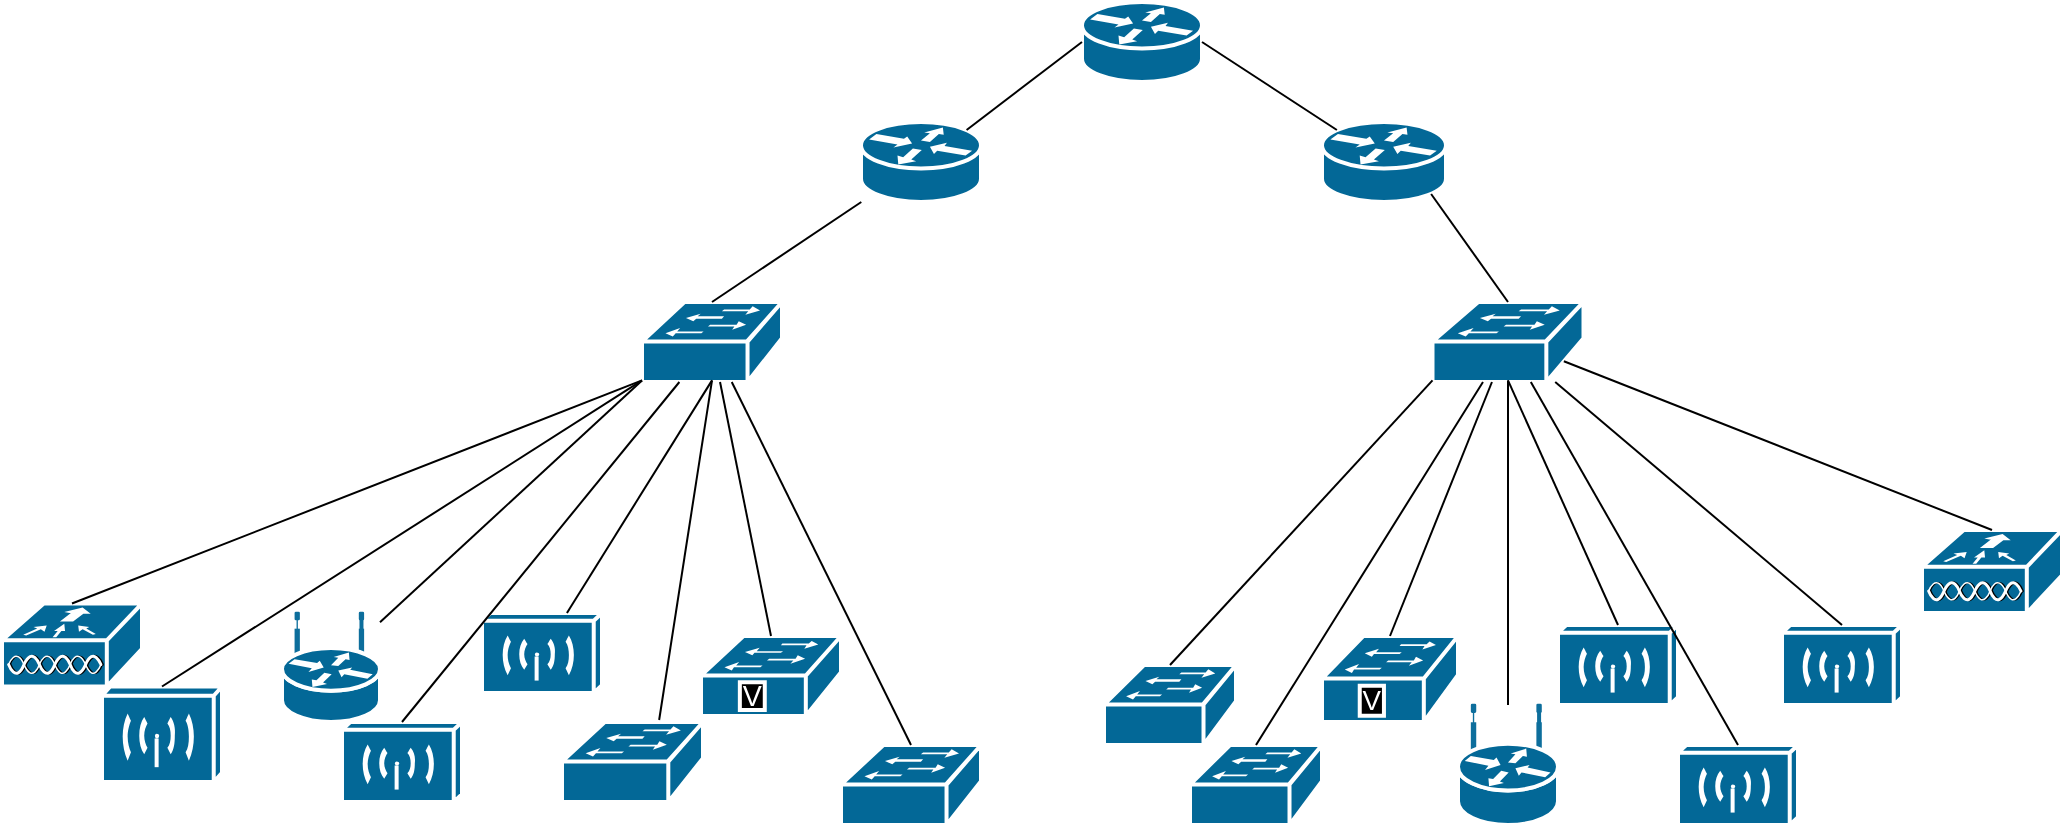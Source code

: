 <mxfile version="20.8.16" type="device"><diagram name="Página-1" id="PEqotRCipTvhbxz2Ma2h"><mxGraphModel dx="2103" dy="654" grid="1" gridSize="10" guides="1" tooltips="1" connect="1" arrows="1" fold="1" page="1" pageScale="1" pageWidth="827" pageHeight="1169" math="0" shadow="0"><root><mxCell id="0"/><mxCell id="1" parent="0"/><mxCell id="b5_8vH6ryHQqNmLfduHx-4" value="" style="shape=mxgraph.cisco.routers.router;sketch=0;html=1;pointerEvents=1;dashed=0;fillColor=#036897;strokeColor=#ffffff;strokeWidth=2;verticalLabelPosition=bottom;verticalAlign=top;align=center;outlineConnect=0;" parent="1" vertex="1"><mxGeometry x="370" y="20" width="60" height="40" as="geometry"/></mxCell><mxCell id="b5_8vH6ryHQqNmLfduHx-5" value="" style="shape=mxgraph.cisco.routers.router;sketch=0;html=1;pointerEvents=1;dashed=0;fillColor=#036897;strokeColor=#ffffff;strokeWidth=2;verticalLabelPosition=bottom;verticalAlign=top;align=center;outlineConnect=0;" parent="1" vertex="1"><mxGeometry x="259.5" y="80" width="60" height="40" as="geometry"/></mxCell><mxCell id="b5_8vH6ryHQqNmLfduHx-6" value="" style="shape=mxgraph.cisco.routers.router;sketch=0;html=1;pointerEvents=1;dashed=0;fillColor=#036897;strokeColor=#ffffff;strokeWidth=2;verticalLabelPosition=bottom;verticalAlign=top;align=center;outlineConnect=0;" parent="1" vertex="1"><mxGeometry x="490" y="80" width="62" height="40" as="geometry"/></mxCell><mxCell id="b5_8vH6ryHQqNmLfduHx-7" value="" style="shape=mxgraph.cisco.routers.wireless_router;sketch=0;html=1;pointerEvents=1;dashed=0;fillColor=#036897;strokeColor=#ffffff;strokeWidth=2;verticalLabelPosition=bottom;verticalAlign=top;align=center;outlineConnect=0;" parent="1" vertex="1"><mxGeometry x="558" y="371.5" width="50" height="60" as="geometry"/></mxCell><mxCell id="b5_8vH6ryHQqNmLfduHx-8" value="" style="shape=mxgraph.cisco.routers.wireless_router;sketch=0;html=1;pointerEvents=1;dashed=0;fillColor=#036897;strokeColor=#ffffff;strokeWidth=2;verticalLabelPosition=bottom;verticalAlign=top;align=center;outlineConnect=0;" parent="1" vertex="1"><mxGeometry x="-30" y="325.5" width="49" height="54.5" as="geometry"/></mxCell><mxCell id="b5_8vH6ryHQqNmLfduHx-9" value="" style="shape=mxgraph.cisco.switches.voice_switch;sketch=0;html=1;pointerEvents=1;dashed=0;fillColor=#036897;strokeColor=#ffffff;strokeWidth=2;verticalLabelPosition=bottom;verticalAlign=top;align=center;outlineConnect=0;" parent="1" vertex="1"><mxGeometry x="490" y="337" width="68" height="43" as="geometry"/></mxCell><mxCell id="b5_8vH6ryHQqNmLfduHx-10" value="" style="shape=mxgraph.cisco.switches.voice_switch;sketch=0;html=1;pointerEvents=1;dashed=0;fillColor=#036897;strokeColor=#ffffff;strokeWidth=2;verticalLabelPosition=bottom;verticalAlign=top;align=center;outlineConnect=0;" parent="1" vertex="1"><mxGeometry x="179.5" y="337" width="70" height="40" as="geometry"/></mxCell><mxCell id="b5_8vH6ryHQqNmLfduHx-11" value="" style="shape=mxgraph.cisco.switches.workgroup_switch;sketch=0;html=1;pointerEvents=1;dashed=0;fillColor=#036897;strokeColor=#ffffff;strokeWidth=2;verticalLabelPosition=bottom;verticalAlign=top;align=center;outlineConnect=0;" parent="1" vertex="1"><mxGeometry x="150" y="170" width="70" height="40" as="geometry"/></mxCell><mxCell id="b5_8vH6ryHQqNmLfduHx-12" value="" style="shape=mxgraph.cisco.switches.workgroup_switch;sketch=0;html=1;pointerEvents=1;dashed=0;fillColor=#036897;strokeColor=#ffffff;strokeWidth=2;verticalLabelPosition=bottom;verticalAlign=top;align=center;outlineConnect=0;" parent="1" vertex="1"><mxGeometry x="545.25" y="170" width="75.5" height="40" as="geometry"/></mxCell><mxCell id="b5_8vH6ryHQqNmLfduHx-13" value="" style="shape=mxgraph.cisco.switches.workgroup_switch;sketch=0;html=1;pointerEvents=1;dashed=0;fillColor=#036897;strokeColor=#ffffff;strokeWidth=2;verticalLabelPosition=bottom;verticalAlign=top;align=center;outlineConnect=0;" parent="1" vertex="1"><mxGeometry x="381" y="351.5" width="66" height="40" as="geometry"/></mxCell><mxCell id="b5_8vH6ryHQqNmLfduHx-14" value="" style="shape=mxgraph.cisco.switches.workgroup_switch;sketch=0;html=1;pointerEvents=1;dashed=0;fillColor=#036897;strokeColor=#ffffff;strokeWidth=2;verticalLabelPosition=bottom;verticalAlign=top;align=center;outlineConnect=0;" parent="1" vertex="1"><mxGeometry x="249.5" y="391.5" width="70" height="40" as="geometry"/></mxCell><mxCell id="b5_8vH6ryHQqNmLfduHx-15" value="" style="shape=mxgraph.cisco.switches.workgroup_switch;sketch=0;html=1;pointerEvents=1;dashed=0;fillColor=#036897;strokeColor=#ffffff;strokeWidth=2;verticalLabelPosition=bottom;verticalAlign=top;align=center;outlineConnect=0;" parent="1" vertex="1"><mxGeometry x="110" y="380" width="70.5" height="40" as="geometry"/></mxCell><mxCell id="StmH9jmOnujbguAsafQ7-2" value="" style="shape=mxgraph.cisco.wireless.wireless_transport;sketch=0;html=1;pointerEvents=1;dashed=0;fillColor=#036897;strokeColor=#ffffff;strokeWidth=2;verticalLabelPosition=bottom;verticalAlign=top;align=center;outlineConnect=0;" parent="1" vertex="1"><mxGeometry x="-120" y="362.25" width="60" height="47.75" as="geometry"/></mxCell><mxCell id="StmH9jmOnujbguAsafQ7-3" value="" style="shape=mxgraph.cisco.wireless.wlan_controller;sketch=0;html=1;pointerEvents=1;dashed=0;fillColor=#036897;strokeColor=#ffffff;strokeWidth=2;verticalLabelPosition=bottom;verticalAlign=top;align=center;outlineConnect=0;" parent="1" vertex="1"><mxGeometry x="-170" y="320.75" width="70" height="41.5" as="geometry"/></mxCell><mxCell id="StmH9jmOnujbguAsafQ7-13" value="" style="shape=mxgraph.cisco.wireless.wlan_controller;sketch=0;html=1;pointerEvents=1;dashed=0;fillColor=#036897;strokeColor=#ffffff;strokeWidth=2;verticalLabelPosition=bottom;verticalAlign=top;align=center;outlineConnect=0;" parent="1" vertex="1"><mxGeometry x="790" y="284" width="70" height="41.5" as="geometry"/></mxCell><mxCell id="StmH9jmOnujbguAsafQ7-15" value="" style="shape=mxgraph.cisco.switches.workgroup_switch;sketch=0;html=1;pointerEvents=1;dashed=0;fillColor=#036897;strokeColor=#ffffff;strokeWidth=2;verticalLabelPosition=bottom;verticalAlign=top;align=center;outlineConnect=0;" parent="1" vertex="1"><mxGeometry x="424" y="391.5" width="66" height="40" as="geometry"/></mxCell><mxCell id="StmH9jmOnujbguAsafQ7-16" value="" style="shape=mxgraph.cisco.wireless.wireless_transport;sketch=0;html=1;pointerEvents=1;dashed=0;fillColor=#036897;strokeColor=#ffffff;strokeWidth=2;verticalLabelPosition=bottom;verticalAlign=top;align=center;outlineConnect=0;" parent="1" vertex="1"><mxGeometry x="70" y="325.5" width="60" height="40" as="geometry"/></mxCell><mxCell id="StmH9jmOnujbguAsafQ7-17" value="" style="shape=mxgraph.cisco.wireless.wireless_transport;sketch=0;html=1;pointerEvents=1;dashed=0;fillColor=#036897;strokeColor=#ffffff;strokeWidth=2;verticalLabelPosition=bottom;verticalAlign=top;align=center;outlineConnect=0;" parent="1" vertex="1"><mxGeometry y="380" width="60" height="40" as="geometry"/></mxCell><mxCell id="StmH9jmOnujbguAsafQ7-18" value="" style="shape=mxgraph.cisco.wireless.wireless_transport;sketch=0;html=1;pointerEvents=1;dashed=0;fillColor=#036897;strokeColor=#ffffff;strokeWidth=2;verticalLabelPosition=bottom;verticalAlign=top;align=center;outlineConnect=0;" parent="1" vertex="1"><mxGeometry x="608" y="331.5" width="60" height="40" as="geometry"/></mxCell><mxCell id="StmH9jmOnujbguAsafQ7-19" value="" style="shape=mxgraph.cisco.wireless.wireless_transport;sketch=0;html=1;pointerEvents=1;dashed=0;fillColor=#036897;strokeColor=#ffffff;strokeWidth=2;verticalLabelPosition=bottom;verticalAlign=top;align=center;outlineConnect=0;" parent="1" vertex="1"><mxGeometry x="668" y="391.5" width="60" height="40" as="geometry"/></mxCell><mxCell id="StmH9jmOnujbguAsafQ7-20" value="" style="shape=mxgraph.cisco.wireless.wireless_transport;sketch=0;html=1;pointerEvents=1;dashed=0;fillColor=#036897;strokeColor=#ffffff;strokeWidth=2;verticalLabelPosition=bottom;verticalAlign=top;align=center;outlineConnect=0;" parent="1" vertex="1"><mxGeometry x="720" y="331.5" width="60" height="40" as="geometry"/></mxCell><mxCell id="StmH9jmOnujbguAsafQ7-22" value="" style="endArrow=none;html=1;rounded=0;entryX=0.88;entryY=0.9;entryDx=0;entryDy=0;entryPerimeter=0;exitX=0.5;exitY=0;exitDx=0;exitDy=0;exitPerimeter=0;" parent="1" source="b5_8vH6ryHQqNmLfduHx-12" target="b5_8vH6ryHQqNmLfduHx-6" edge="1"><mxGeometry width="50" height="50" relative="1" as="geometry"><mxPoint x="440" y="240" as="sourcePoint"/><mxPoint x="490" y="190" as="targetPoint"/></mxGeometry></mxCell><mxCell id="StmH9jmOnujbguAsafQ7-23" value="" style="endArrow=none;html=1;rounded=0;exitX=0.5;exitY=0;exitDx=0;exitDy=0;exitPerimeter=0;" parent="1" source="b5_8vH6ryHQqNmLfduHx-11" target="b5_8vH6ryHQqNmLfduHx-5" edge="1"><mxGeometry width="50" height="50" relative="1" as="geometry"><mxPoint x="220" y="170" as="sourcePoint"/><mxPoint x="270" y="120" as="targetPoint"/></mxGeometry></mxCell><mxCell id="StmH9jmOnujbguAsafQ7-24" value="" style="endArrow=none;html=1;rounded=0;entryX=0;entryY=0.5;entryDx=0;entryDy=0;entryPerimeter=0;exitX=0.88;exitY=0.1;exitDx=0;exitDy=0;exitPerimeter=0;" parent="1" source="b5_8vH6ryHQqNmLfduHx-5" target="b5_8vH6ryHQqNmLfduHx-4" edge="1"><mxGeometry width="50" height="50" relative="1" as="geometry"><mxPoint x="200" y="110" as="sourcePoint"/><mxPoint x="250" y="60" as="targetPoint"/></mxGeometry></mxCell><mxCell id="StmH9jmOnujbguAsafQ7-25" value="" style="endArrow=none;html=1;rounded=0;entryX=1;entryY=0.5;entryDx=0;entryDy=0;entryPerimeter=0;exitX=0.12;exitY=0.1;exitDx=0;exitDy=0;exitPerimeter=0;" parent="1" source="b5_8vH6ryHQqNmLfduHx-6" target="b5_8vH6ryHQqNmLfduHx-4" edge="1"><mxGeometry width="50" height="50" relative="1" as="geometry"><mxPoint x="390" y="160" as="sourcePoint"/><mxPoint x="440" y="110" as="targetPoint"/></mxGeometry></mxCell><mxCell id="StmH9jmOnujbguAsafQ7-26" value="" style="endArrow=none;html=1;rounded=0;exitX=0.5;exitY=0;exitDx=0;exitDy=0;exitPerimeter=0;entryX=0;entryY=0.98;entryDx=0;entryDy=0;entryPerimeter=0;" parent="1" source="StmH9jmOnujbguAsafQ7-3" target="b5_8vH6ryHQqNmLfduHx-11" edge="1"><mxGeometry width="50" height="50" relative="1" as="geometry"><mxPoint x="-90" y="260" as="sourcePoint"/><mxPoint x="-40" y="210" as="targetPoint"/></mxGeometry></mxCell><mxCell id="StmH9jmOnujbguAsafQ7-27" value="" style="endArrow=none;html=1;rounded=0;exitX=0.5;exitY=0;exitDx=0;exitDy=0;exitPerimeter=0;entryX=0;entryY=0.98;entryDx=0;entryDy=0;entryPerimeter=0;" parent="1" source="StmH9jmOnujbguAsafQ7-2" target="b5_8vH6ryHQqNmLfduHx-11" edge="1"><mxGeometry width="50" height="50" relative="1" as="geometry"><mxPoint x="-100" y="250" as="sourcePoint"/><mxPoint x="-50" y="200" as="targetPoint"/></mxGeometry></mxCell><mxCell id="StmH9jmOnujbguAsafQ7-28" value="" style="endArrow=none;html=1;rounded=0;entryX=0;entryY=0.98;entryDx=0;entryDy=0;entryPerimeter=0;" parent="1" source="b5_8vH6ryHQqNmLfduHx-8" target="b5_8vH6ryHQqNmLfduHx-11" edge="1"><mxGeometry width="50" height="50" relative="1" as="geometry"><mxPoint x="-50" y="210" as="sourcePoint"/><mxPoint y="160" as="targetPoint"/></mxGeometry></mxCell><mxCell id="StmH9jmOnujbguAsafQ7-29" value="" style="endArrow=none;html=1;rounded=0;exitX=0.5;exitY=0;exitDx=0;exitDy=0;exitPerimeter=0;" parent="1" source="StmH9jmOnujbguAsafQ7-17" target="b5_8vH6ryHQqNmLfduHx-11" edge="1"><mxGeometry width="50" height="50" relative="1" as="geometry"><mxPoint x="110" y="300" as="sourcePoint"/><mxPoint x="160" y="250" as="targetPoint"/></mxGeometry></mxCell><mxCell id="StmH9jmOnujbguAsafQ7-30" value="" style="endArrow=none;html=1;rounded=0;entryX=0.5;entryY=0.98;entryDx=0;entryDy=0;entryPerimeter=0;" parent="1" source="StmH9jmOnujbguAsafQ7-16" target="b5_8vH6ryHQqNmLfduHx-11" edge="1"><mxGeometry width="50" height="50" relative="1" as="geometry"><mxPoint x="180" y="290" as="sourcePoint"/><mxPoint x="230" y="240" as="targetPoint"/></mxGeometry></mxCell><mxCell id="StmH9jmOnujbguAsafQ7-31" value="" style="endArrow=none;html=1;rounded=0;exitX=0.689;exitY=-0.025;exitDx=0;exitDy=0;exitPerimeter=0;entryX=0.5;entryY=0.98;entryDx=0;entryDy=0;entryPerimeter=0;" parent="1" source="b5_8vH6ryHQqNmLfduHx-15" target="b5_8vH6ryHQqNmLfduHx-11" edge="1"><mxGeometry width="50" height="50" relative="1" as="geometry"><mxPoint x="160" y="320" as="sourcePoint"/><mxPoint x="210" y="270" as="targetPoint"/></mxGeometry></mxCell><mxCell id="StmH9jmOnujbguAsafQ7-32" value="" style="endArrow=none;html=1;rounded=0;exitX=0.5;exitY=0;exitDx=0;exitDy=0;exitPerimeter=0;" parent="1" source="b5_8vH6ryHQqNmLfduHx-10" target="b5_8vH6ryHQqNmLfduHx-11" edge="1"><mxGeometry width="50" height="50" relative="1" as="geometry"><mxPoint x="260" y="260" as="sourcePoint"/><mxPoint x="310" y="210" as="targetPoint"/></mxGeometry></mxCell><mxCell id="StmH9jmOnujbguAsafQ7-33" value="" style="endArrow=none;html=1;rounded=0;exitX=0.5;exitY=0;exitDx=0;exitDy=0;exitPerimeter=0;" parent="1" source="b5_8vH6ryHQqNmLfduHx-14" target="b5_8vH6ryHQqNmLfduHx-11" edge="1"><mxGeometry width="50" height="50" relative="1" as="geometry"><mxPoint x="270" y="290" as="sourcePoint"/><mxPoint x="320" y="240" as="targetPoint"/></mxGeometry></mxCell><mxCell id="StmH9jmOnujbguAsafQ7-35" value="" style="endArrow=none;html=1;rounded=0;exitX=0.5;exitY=0;exitDx=0;exitDy=0;exitPerimeter=0;entryX=0;entryY=0.98;entryDx=0;entryDy=0;entryPerimeter=0;" parent="1" source="b5_8vH6ryHQqNmLfduHx-13" target="b5_8vH6ryHQqNmLfduHx-12" edge="1"><mxGeometry width="50" height="50" relative="1" as="geometry"><mxPoint x="430" y="290" as="sourcePoint"/><mxPoint x="480" y="240" as="targetPoint"/></mxGeometry></mxCell><mxCell id="StmH9jmOnujbguAsafQ7-36" value="" style="endArrow=none;html=1;rounded=0;exitX=0.5;exitY=0;exitDx=0;exitDy=0;exitPerimeter=0;" parent="1" source="StmH9jmOnujbguAsafQ7-15" target="b5_8vH6ryHQqNmLfduHx-12" edge="1"><mxGeometry width="50" height="50" relative="1" as="geometry"><mxPoint x="520" y="300" as="sourcePoint"/><mxPoint x="570" y="250" as="targetPoint"/></mxGeometry></mxCell><mxCell id="StmH9jmOnujbguAsafQ7-37" value="" style="endArrow=none;html=1;rounded=0;exitX=0.5;exitY=0;exitDx=0;exitDy=0;exitPerimeter=0;" parent="1" source="b5_8vH6ryHQqNmLfduHx-9" target="b5_8vH6ryHQqNmLfduHx-12" edge="1"><mxGeometry width="50" height="50" relative="1" as="geometry"><mxPoint x="550" y="310" as="sourcePoint"/><mxPoint x="600" y="260" as="targetPoint"/></mxGeometry></mxCell><mxCell id="StmH9jmOnujbguAsafQ7-38" value="" style="endArrow=none;html=1;rounded=0;entryX=0.5;entryY=0.98;entryDx=0;entryDy=0;entryPerimeter=0;" parent="1" source="b5_8vH6ryHQqNmLfduHx-7" target="b5_8vH6ryHQqNmLfduHx-12" edge="1"><mxGeometry width="50" height="50" relative="1" as="geometry"><mxPoint x="570" y="290" as="sourcePoint"/><mxPoint x="620" y="240" as="targetPoint"/></mxGeometry></mxCell><mxCell id="StmH9jmOnujbguAsafQ7-39" value="" style="endArrow=none;html=1;rounded=0;entryX=0.5;entryY=0.98;entryDx=0;entryDy=0;entryPerimeter=0;exitX=0.5;exitY=0;exitDx=0;exitDy=0;exitPerimeter=0;" parent="1" source="StmH9jmOnujbguAsafQ7-18" target="b5_8vH6ryHQqNmLfduHx-12" edge="1"><mxGeometry width="50" height="50" relative="1" as="geometry"><mxPoint x="680" y="280" as="sourcePoint"/><mxPoint x="730" y="230" as="targetPoint"/></mxGeometry></mxCell><mxCell id="StmH9jmOnujbguAsafQ7-40" value="" style="endArrow=none;html=1;rounded=0;exitX=0.5;exitY=0;exitDx=0;exitDy=0;exitPerimeter=0;" parent="1" source="StmH9jmOnujbguAsafQ7-19" target="b5_8vH6ryHQqNmLfduHx-12" edge="1"><mxGeometry width="50" height="50" relative="1" as="geometry"><mxPoint x="640" y="270" as="sourcePoint"/><mxPoint x="690" y="220" as="targetPoint"/></mxGeometry></mxCell><mxCell id="StmH9jmOnujbguAsafQ7-41" value="" style="endArrow=none;html=1;rounded=0;exitX=0.5;exitY=0;exitDx=0;exitDy=0;exitPerimeter=0;" parent="1" source="StmH9jmOnujbguAsafQ7-20" target="b5_8vH6ryHQqNmLfduHx-12" edge="1"><mxGeometry width="50" height="50" relative="1" as="geometry"><mxPoint x="730" y="280" as="sourcePoint"/><mxPoint x="780" y="230" as="targetPoint"/></mxGeometry></mxCell><mxCell id="StmH9jmOnujbguAsafQ7-42" value="" style="endArrow=none;html=1;rounded=0;entryX=0.87;entryY=0.74;entryDx=0;entryDy=0;entryPerimeter=0;exitX=0.5;exitY=0;exitDx=0;exitDy=0;exitPerimeter=0;" parent="1" source="StmH9jmOnujbguAsafQ7-13" target="b5_8vH6ryHQqNmLfduHx-12" edge="1"><mxGeometry width="50" height="50" relative="1" as="geometry"><mxPoint x="740" y="230" as="sourcePoint"/><mxPoint x="790" y="180" as="targetPoint"/></mxGeometry></mxCell></root></mxGraphModel></diagram></mxfile>